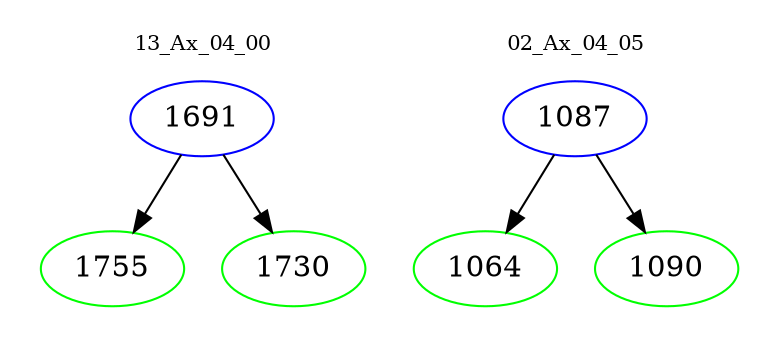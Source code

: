 digraph{
subgraph cluster_0 {
color = white
label = "13_Ax_04_00";
fontsize=10;
T0_1691 [label="1691", color="blue"]
T0_1691 -> T0_1755 [color="black"]
T0_1755 [label="1755", color="green"]
T0_1691 -> T0_1730 [color="black"]
T0_1730 [label="1730", color="green"]
}
subgraph cluster_1 {
color = white
label = "02_Ax_04_05";
fontsize=10;
T1_1087 [label="1087", color="blue"]
T1_1087 -> T1_1064 [color="black"]
T1_1064 [label="1064", color="green"]
T1_1087 -> T1_1090 [color="black"]
T1_1090 [label="1090", color="green"]
}
}
